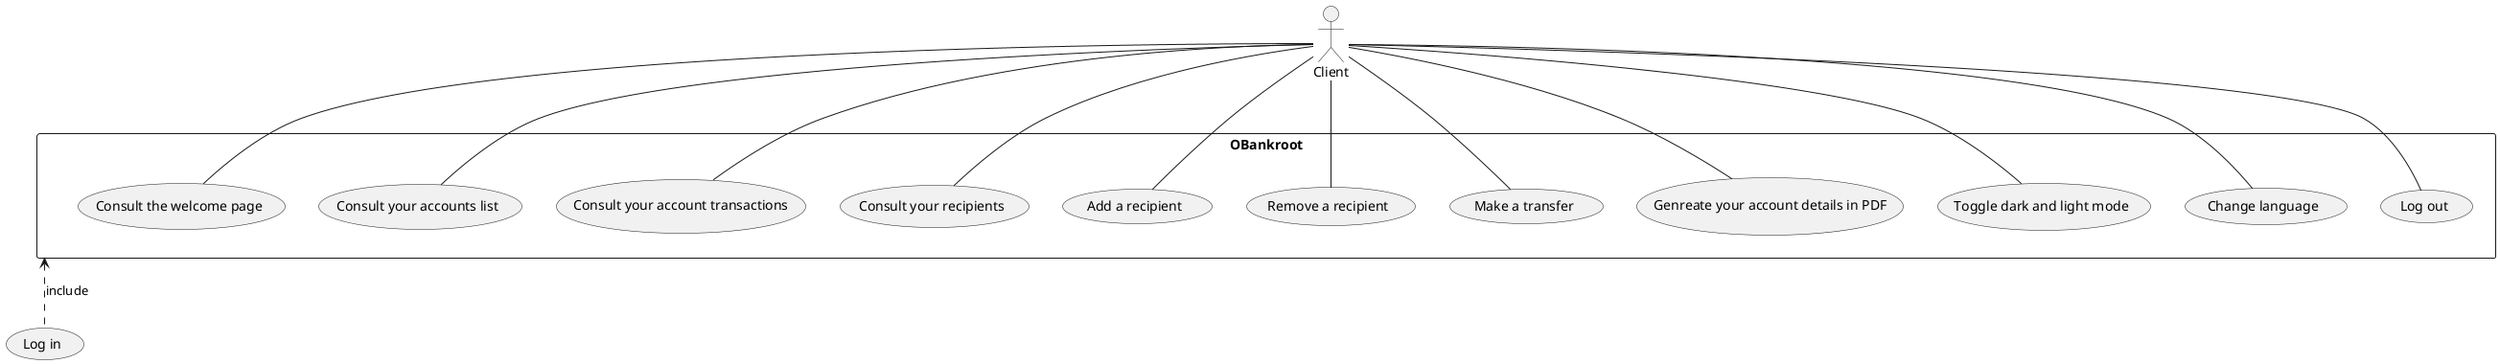 @startuml OBankroot
actor "Client" as client
rectangle OBankroot {
  usecase "Consult the welcome page" as UC1
  usecase "Consult your accounts list" as UC2
  usecase "Consult your account transactions" as UC3
  usecase "Consult your recipients" as UC4
  usecase "Add a recipient" as UC5
  usecase "Remove a recipient" as UC6
  usecase "Make a transfer" as UC7
  usecase "Genreate your account details in PDF" as UC8
  usecase "Toggle dark and light mode" as UC9
  usecase "Change language" as UC10
  usecase "Log out" as UC11
}


usecase "Log in" as UC12


client -- UC1
client -- UC2
client -- UC3
client -- UC4
client -- UC5
client -- UC6
client -- UC7
client -- UC8
client -- UC9
client -- UC10
client -- UC11

OBankroot <.. UC12 : include

@enduml
